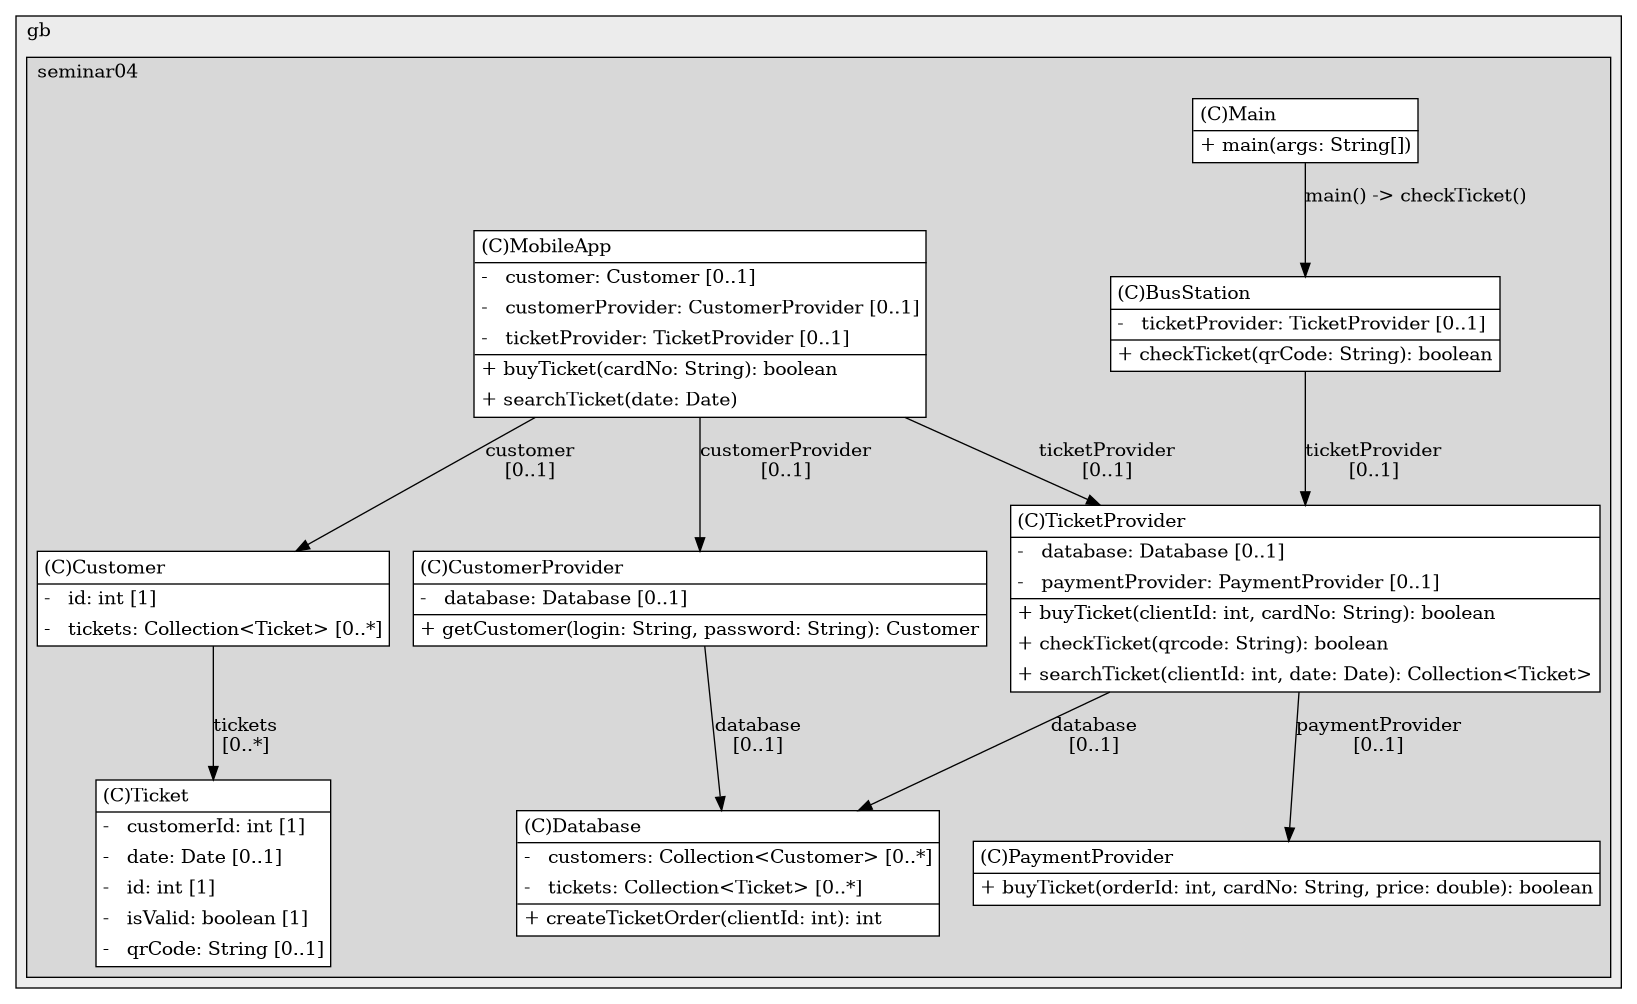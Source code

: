 @startuml

/' diagram meta data start
config=StructureConfiguration;
{
  "projectClassification": {
    "searchMode": "OpenProject", // OpenProject, AllProjects
    "includedProjects": "",
    "pathEndKeywords": "*.impl",
    "isClientPath": "",
    "isClientName": "",
    "isTestPath": "",
    "isTestName": "",
    "isMappingPath": "",
    "isMappingName": "",
    "isDataAccessPath": "",
    "isDataAccessName": "",
    "isDataStructurePath": "",
    "isDataStructureName": "",
    "isInterfaceStructuresPath": "",
    "isInterfaceStructuresName": "",
    "isEntryPointPath": "",
    "isEntryPointName": "",
    "treatFinalFieldsAsMandatory": false
  },
  "graphRestriction": {
    "classPackageExcludeFilter": "",
    "classPackageIncludeFilter": "",
    "classNameExcludeFilter": "",
    "classNameIncludeFilter": "",
    "methodNameExcludeFilter": "",
    "methodNameIncludeFilter": "",
    "removeByInheritance": "", // inheritance/annotation based filtering is done in a second step
    "removeByAnnotation": "",
    "removeByClassPackage": "", // cleanup the graph after inheritance/annotation based filtering is done
    "removeByClassName": "",
    "cutMappings": false,
    "cutEnum": true,
    "cutTests": true,
    "cutClient": true,
    "cutDataAccess": true,
    "cutInterfaceStructures": true,
    "cutDataStructures": true,
    "cutGetterAndSetter": true,
    "cutConstructors": true
  },
  "graphTraversal": {
    "forwardDepth": 3,
    "backwardDepth": 3,
    "classPackageExcludeFilter": "",
    "classPackageIncludeFilter": "",
    "classNameExcludeFilter": "",
    "classNameIncludeFilter": "",
    "methodNameExcludeFilter": "",
    "methodNameIncludeFilter": "",
    "hideMappings": false,
    "hideDataStructures": false,
    "hidePrivateMethods": false,
    "hideInterfaceCalls": false, // indirection: implementation -> interface (is hidden) -> implementation
    "onlyShowApplicationEntryPoints": false, // root node is included
    "useMethodCallsForStructureDiagram": "ForwardOnly" // ForwardOnly, BothDirections, No
  },
  "details": {
    "aggregation": "GroupByClass", // ByClass, GroupByClass, None
    "showClassGenericTypes": true,
    "showMethods": true,
    "showMethodParameterNames": true,
    "showMethodParameterTypes": true,
    "showMethodReturnType": true,
    "showPackageLevels": 2,
    "showDetailedClassStructure": true
  },
  "rootClass": "ru.gb.seminar04.task03.Main",
  "extensionCallbackMethod": "" // qualified.class.name#methodName - signature: public static String method(String)
}
diagram meta data end '/



digraph g {
    rankdir="TB"
    splines=polyline
    

'nodes 
subgraph cluster_3291 { 
   	label=gb
	labeljust=l
	fillcolor="#ececec"
	style=filled
   
   subgraph cluster_750988446 { 
   	label=seminar04
	labeljust=l
	fillcolor="#d8d8d8"
	style=filled
   
   BusStation1121608233[
	label=<<TABLE BORDER="1" CELLBORDER="0" CELLPADDING="4" CELLSPACING="0">
<TR><TD ALIGN="LEFT" >(C)BusStation</TD></TR>
<HR/>
<TR><TD ALIGN="LEFT" >-   ticketProvider: TicketProvider [0..1]</TD></TR>
<HR/>
<TR><TD ALIGN="LEFT" >+ checkTicket(qrCode: String): boolean</TD></TR>
</TABLE>>
	style=filled
	margin=0
	shape=plaintext
	fillcolor="#FFFFFF"
];

Customer1121608233[
	label=<<TABLE BORDER="1" CELLBORDER="0" CELLPADDING="4" CELLSPACING="0">
<TR><TD ALIGN="LEFT" >(C)Customer</TD></TR>
<HR/>
<TR><TD ALIGN="LEFT" >-   id: int [1]</TD></TR>
<TR><TD ALIGN="LEFT" >-   tickets: Collection&lt;Ticket&gt; [0..*]</TD></TR>
</TABLE>>
	style=filled
	margin=0
	shape=plaintext
	fillcolor="#FFFFFF"
];

CustomerProvider1121608233[
	label=<<TABLE BORDER="1" CELLBORDER="0" CELLPADDING="4" CELLSPACING="0">
<TR><TD ALIGN="LEFT" >(C)CustomerProvider</TD></TR>
<HR/>
<TR><TD ALIGN="LEFT" >-   database: Database [0..1]</TD></TR>
<HR/>
<TR><TD ALIGN="LEFT" >+ getCustomer(login: String, password: String): Customer</TD></TR>
</TABLE>>
	style=filled
	margin=0
	shape=plaintext
	fillcolor="#FFFFFF"
];

Database1121608233[
	label=<<TABLE BORDER="1" CELLBORDER="0" CELLPADDING="4" CELLSPACING="0">
<TR><TD ALIGN="LEFT" >(C)Database</TD></TR>
<HR/>
<TR><TD ALIGN="LEFT" >-   customers: Collection&lt;Customer&gt; [0..*]</TD></TR>
<TR><TD ALIGN="LEFT" >-   tickets: Collection&lt;Ticket&gt; [0..*]</TD></TR>
<HR/>
<TR><TD ALIGN="LEFT" >+ createTicketOrder(clientId: int): int</TD></TR>
</TABLE>>
	style=filled
	margin=0
	shape=plaintext
	fillcolor="#FFFFFF"
];

Main1121608233[
	label=<<TABLE BORDER="1" CELLBORDER="0" CELLPADDING="4" CELLSPACING="0">
<TR><TD ALIGN="LEFT" >(C)Main</TD></TR>
<HR/>
<TR><TD ALIGN="LEFT" >+ main(args: String[])</TD></TR>
</TABLE>>
	style=filled
	margin=0
	shape=plaintext
	fillcolor="#FFFFFF"
];

MobileApp1121608233[
	label=<<TABLE BORDER="1" CELLBORDER="0" CELLPADDING="4" CELLSPACING="0">
<TR><TD ALIGN="LEFT" >(C)MobileApp</TD></TR>
<HR/>
<TR><TD ALIGN="LEFT" >-   customer: Customer [0..1]</TD></TR>
<TR><TD ALIGN="LEFT" >-   customerProvider: CustomerProvider [0..1]</TD></TR>
<TR><TD ALIGN="LEFT" >-   ticketProvider: TicketProvider [0..1]</TD></TR>
<HR/>
<TR><TD ALIGN="LEFT" >+ buyTicket(cardNo: String): boolean</TD></TR>
<TR><TD ALIGN="LEFT" >+ searchTicket(date: Date)</TD></TR>
</TABLE>>
	style=filled
	margin=0
	shape=plaintext
	fillcolor="#FFFFFF"
];

PaymentProvider1121608233[
	label=<<TABLE BORDER="1" CELLBORDER="0" CELLPADDING="4" CELLSPACING="0">
<TR><TD ALIGN="LEFT" >(C)PaymentProvider</TD></TR>
<HR/>
<TR><TD ALIGN="LEFT" >+ buyTicket(orderId: int, cardNo: String, price: double): boolean</TD></TR>
</TABLE>>
	style=filled
	margin=0
	shape=plaintext
	fillcolor="#FFFFFF"
];

Ticket1121608233[
	label=<<TABLE BORDER="1" CELLBORDER="0" CELLPADDING="4" CELLSPACING="0">
<TR><TD ALIGN="LEFT" >(C)Ticket</TD></TR>
<HR/>
<TR><TD ALIGN="LEFT" >-   customerId: int [1]</TD></TR>
<TR><TD ALIGN="LEFT" >-   date: Date [0..1]</TD></TR>
<TR><TD ALIGN="LEFT" >-   id: int [1]</TD></TR>
<TR><TD ALIGN="LEFT" >-   isValid: boolean [1]</TD></TR>
<TR><TD ALIGN="LEFT" >-   qrCode: String [0..1]</TD></TR>
</TABLE>>
	style=filled
	margin=0
	shape=plaintext
	fillcolor="#FFFFFF"
];

TicketProvider1121608233[
	label=<<TABLE BORDER="1" CELLBORDER="0" CELLPADDING="4" CELLSPACING="0">
<TR><TD ALIGN="LEFT" >(C)TicketProvider</TD></TR>
<HR/>
<TR><TD ALIGN="LEFT" >-   database: Database [0..1]</TD></TR>
<TR><TD ALIGN="LEFT" >-   paymentProvider: PaymentProvider [0..1]</TD></TR>
<HR/>
<TR><TD ALIGN="LEFT" >+ buyTicket(clientId: int, cardNo: String): boolean</TD></TR>
<TR><TD ALIGN="LEFT" >+ checkTicket(qrcode: String): boolean</TD></TR>
<TR><TD ALIGN="LEFT" >+ searchTicket(clientId: int, date: Date): Collection&lt;Ticket&gt;</TD></TR>
</TABLE>>
	style=filled
	margin=0
	shape=plaintext
	fillcolor="#FFFFFF"
];
} 
} 

'edges    
BusStation1121608233 -> TicketProvider1121608233[label="ticketProvider
[0..1]"];
Customer1121608233 -> Ticket1121608233[label="tickets
[0..*]"];
CustomerProvider1121608233 -> Database1121608233[label="database
[0..1]"];
Main1121608233 -> BusStation1121608233[label="main() -> checkTicket()"];
MobileApp1121608233 -> Customer1121608233[label="customer
[0..1]"];
MobileApp1121608233 -> CustomerProvider1121608233[label="customerProvider
[0..1]"];
MobileApp1121608233 -> TicketProvider1121608233[label="ticketProvider
[0..1]"];
TicketProvider1121608233 -> Database1121608233[label="database
[0..1]"];
TicketProvider1121608233 -> PaymentProvider1121608233[label="paymentProvider
[0..1]"];
    
}
@enduml